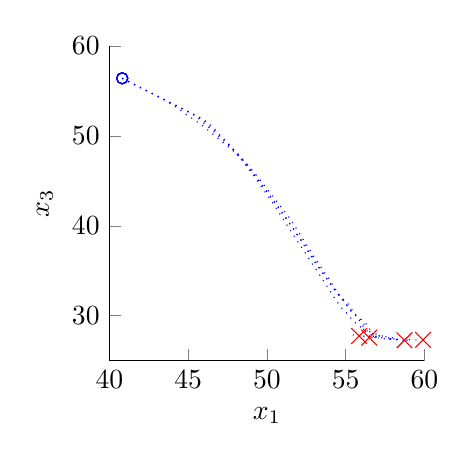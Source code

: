 % This file was created by matlab2tikz v0.4.4 running on MATLAB 7.13.
% Copyright (c) 2008--2013, Nico Schlömer <nico.schloemer@gmail.com>
% All rights reserved.
% 
% The latest updates can be retrieved from
%   http://www.mathworks.com/matlabcentral/fileexchange/22022-matlab2tikz
% where you can also make suggestions and rate matlab2tikz.
% 
\begin{tikzpicture}

\begin{axis}[%
width=4cm,
height=4cm,
scale only axis,
xmin=40,
xmax=60,
xlabel={$x_1$},
ymin=25,
ymax=60,
ylabel={$x_3$},
axis x line*=bottom,
axis y line*=left
]
\addplot [
color=blue,
dotted,
forget plot
]
table[row sep=crcr]{
40.812 56.39\\
46.254 51.515\\
46.579 50.916\\
47.585 49.012\\
48.205 47.738\\
49.16 45.569\\
50.515 42.166\\
51.041 40.709\\
51.44 39.632\\
52.377 37.142\\
53.042 35.334\\
53.18 35.008\\
54.347 31.817\\
54.709 30.937\\
55.131 30.171\\
55.485 29.417\\
56.008 28.677\\
56.424 28.004\\
56.707 27.899\\
56.831 27.778\\
56.966 27.646\\
56.63 27.683\\
56.554 27.698\\
56.124 27.754\\
56.236 27.704\\
55.844 27.779\\
55.455 27.872\\
55.701 27.803\\
55.856 27.756\\
};
\addplot [
color=blue,
only marks,
mark=o,
mark options={solid},
forget plot
]
table[row sep=crcr]{
40.812 56.39\\
};
\addplot [
color=red,
mark size=4.0pt,
only marks,
mark=x,
mark options={solid},
forget plot
]
table[row sep=crcr]{
55.856 27.756\\
};
\addplot [
color=blue,
dotted,
forget plot
]
table[row sep=crcr]{
40.812 56.39\\
45.706 52.086\\
46.061 51.551\\
47.378 49.449\\
48.167 48.027\\
48.78 46.746\\
49.278 45.563\\
51.165 41.033\\
51.558 39.979\\
52.576 37.249\\
53.036 35.975\\
53.835 34.013\\
53.944 33.714\\
55.333 30.575\\
55.541 30.287\\
56.188 29.144\\
56.038 28.567\\
57.088 27.866\\
57.659 27.619\\
57.735 27.538\\
57.673 27.523\\
57.691 27.478\\
57.61 27.478\\
58.014 27.415\\
58.469 27.383\\
59.003 27.354\\
58.968 27.344\\
59.177 27.328\\
59.398 27.323\\
59.915 27.324\\
};
\addplot [
color=blue,
only marks,
mark=o,
mark options={solid},
forget plot
]
table[row sep=crcr]{
40.812 56.39\\
};
\addplot [
color=red,
mark size=4.0pt,
only marks,
mark=x,
mark options={solid},
forget plot
]
table[row sep=crcr]{
59.915 27.324\\
};
\addplot [
color=blue,
dotted,
forget plot
]
table[row sep=crcr]{
40.812 56.39\\
43.472 54.043\\
44.411 52.968\\
45.152 52.055\\
45.917 51.118\\
48.237 47.781\\
48.983 46.348\\
49.301 45.703\\
51.351 41.079\\
51.517 40.654\\
52.928 36.753\\
53.732 34.626\\
53.963 34.088\\
54.277 33.141\\
54.821 31.802\\
55.46 30.213\\
55.906 29.713\\
56.506 28.772\\
56.562 28.09\\
57.233 27.724\\
56.874 27.737\\
57.004 27.689\\
56.424 27.772\\
56.804 27.681\\
57.312 27.549\\
56.947 27.598\\
56.764 27.593\\
57.088 27.527\\
56.521 27.6\\
56.375 27.601\\
56.5 27.571\\
};
\addplot [
color=blue,
only marks,
mark=o,
mark options={solid},
forget plot
]
table[row sep=crcr]{
40.812 56.39\\
};
\addplot [
color=red,
mark size=4.0pt,
only marks,
mark=x,
mark options={solid},
forget plot
]
table[row sep=crcr]{
56.5 27.571\\
};
\addplot [
color=blue,
dotted,
forget plot
]
table[row sep=crcr]{
40.812 56.39\\
45.34 52.38\\
45.626 51.986\\
47.552 48.983\\
48.253 47.67\\
48.921 46.312\\
49.573 44.806\\
52.298 38.147\\
52.454 37.705\\
53.167 35.805\\
53.53 34.857\\
54.337 32.76\\
54.585 32.232\\
55.107 31.462\\
55.709 29.872\\
56.029 29.071\\
56.232 28.429\\
56.738 27.973\\
57.087 27.769\\
57.73 27.632\\
57.979 27.551\\
58.187 27.497\\
58.026 27.427\\
58.179 27.416\\
58.014 27.427\\
57.881 27.4\\
57.414 27.454\\
58.126 27.348\\
58.645 27.298\\
58.981 27.273\\
58.737 27.276\\
};
\addplot [
color=blue,
only marks,
mark=o,
mark options={solid},
forget plot
]
table[row sep=crcr]{
40.812 56.39\\
};
\addplot [
color=red,
mark size=4.0pt,
only marks,
mark=x,
mark options={solid},
forget plot
]
table[row sep=crcr]{
58.737 27.276\\
};
\end{axis}
\end{tikzpicture}%

